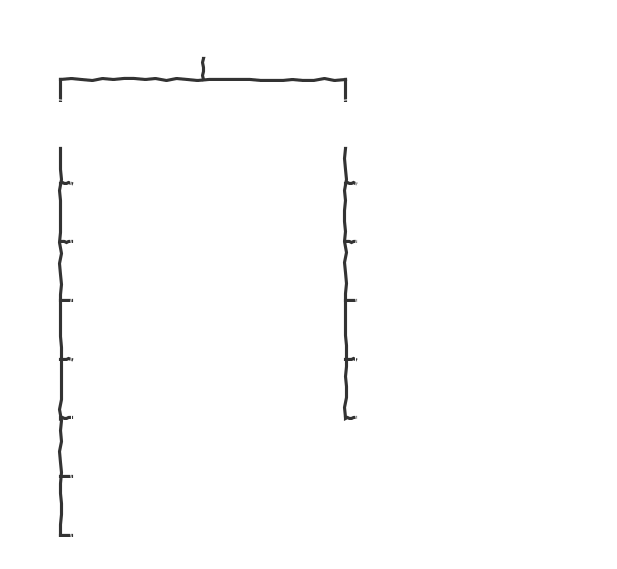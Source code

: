 @startwbs
!theme sketchy-outline
* iona
** iona-cluster
*** static-ip
*** router
*** cloud-nat
*** firewall-rule-ingress-80,443
*** ingress-node-pool
*** work-node-pool
*** kubeip-iam-role
** iona-cluster-k8s
*** dns01solver service account
*** kubeip service account
*** kubeip cluster role
*** envoy-lb
*** iona traefik (with letsencrypt tls certs)
@endwbs